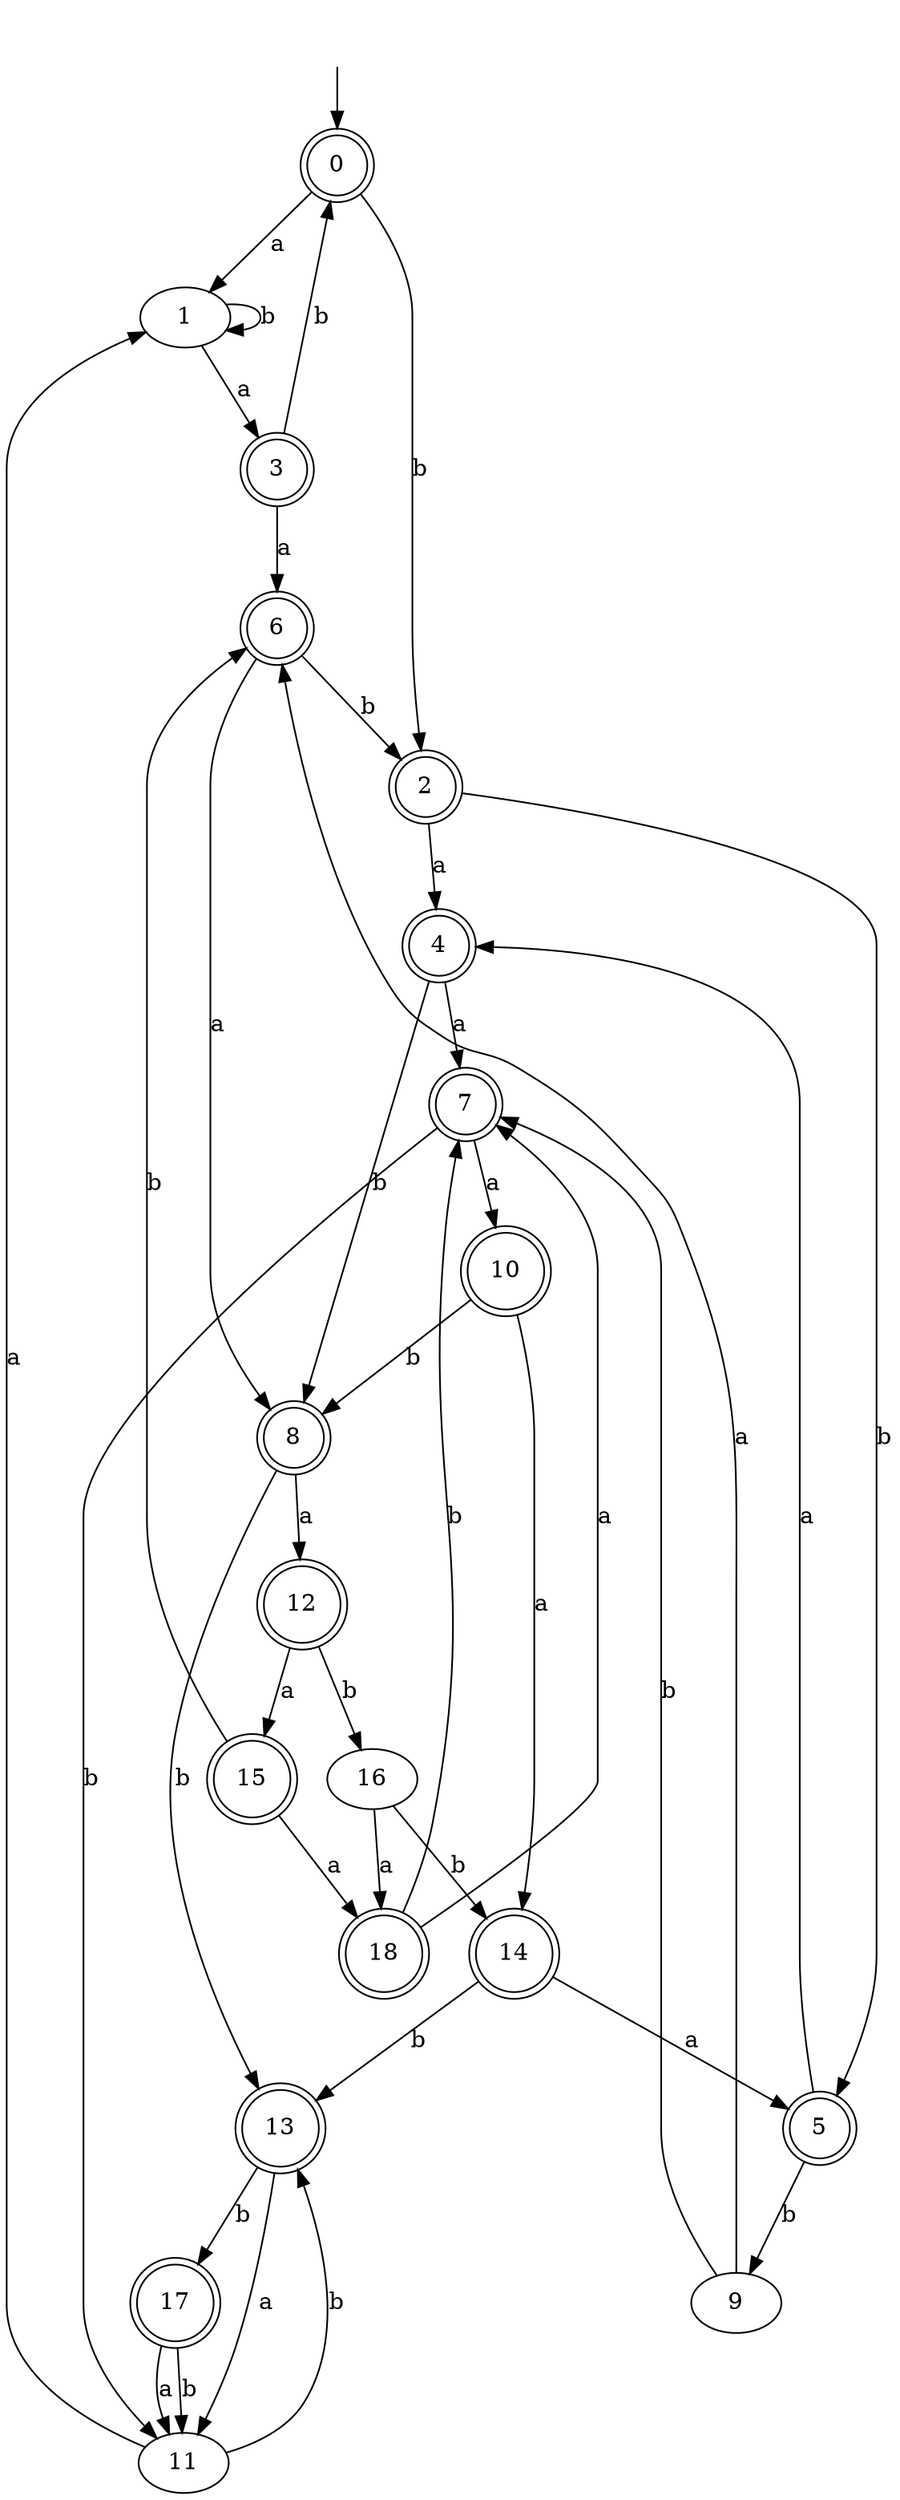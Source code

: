 digraph RandomDFA {
  __start0 [label="", shape=none];
  __start0 -> 0 [label=""];
  0 [shape=circle] [shape=doublecircle]
  0 -> 1 [label="a"]
  0 -> 2 [label="b"]
  1
  1 -> 3 [label="a"]
  1 -> 1 [label="b"]
  2 [shape=doublecircle]
  2 -> 4 [label="a"]
  2 -> 5 [label="b"]
  3 [shape=doublecircle]
  3 -> 6 [label="a"]
  3 -> 0 [label="b"]
  4 [shape=doublecircle]
  4 -> 7 [label="a"]
  4 -> 8 [label="b"]
  5 [shape=doublecircle]
  5 -> 4 [label="a"]
  5 -> 9 [label="b"]
  6 [shape=doublecircle]
  6 -> 8 [label="a"]
  6 -> 2 [label="b"]
  7 [shape=doublecircle]
  7 -> 10 [label="a"]
  7 -> 11 [label="b"]
  8 [shape=doublecircle]
  8 -> 12 [label="a"]
  8 -> 13 [label="b"]
  9
  9 -> 6 [label="a"]
  9 -> 7 [label="b"]
  10 [shape=doublecircle]
  10 -> 14 [label="a"]
  10 -> 8 [label="b"]
  11
  11 -> 1 [label="a"]
  11 -> 13 [label="b"]
  12 [shape=doublecircle]
  12 -> 15 [label="a"]
  12 -> 16 [label="b"]
  13 [shape=doublecircle]
  13 -> 11 [label="a"]
  13 -> 17 [label="b"]
  14 [shape=doublecircle]
  14 -> 5 [label="a"]
  14 -> 13 [label="b"]
  15 [shape=doublecircle]
  15 -> 18 [label="a"]
  15 -> 6 [label="b"]
  16
  16 -> 18 [label="a"]
  16 -> 14 [label="b"]
  17 [shape=doublecircle]
  17 -> 11 [label="a"]
  17 -> 11 [label="b"]
  18 [shape=doublecircle]
  18 -> 7 [label="a"]
  18 -> 7 [label="b"]
}
